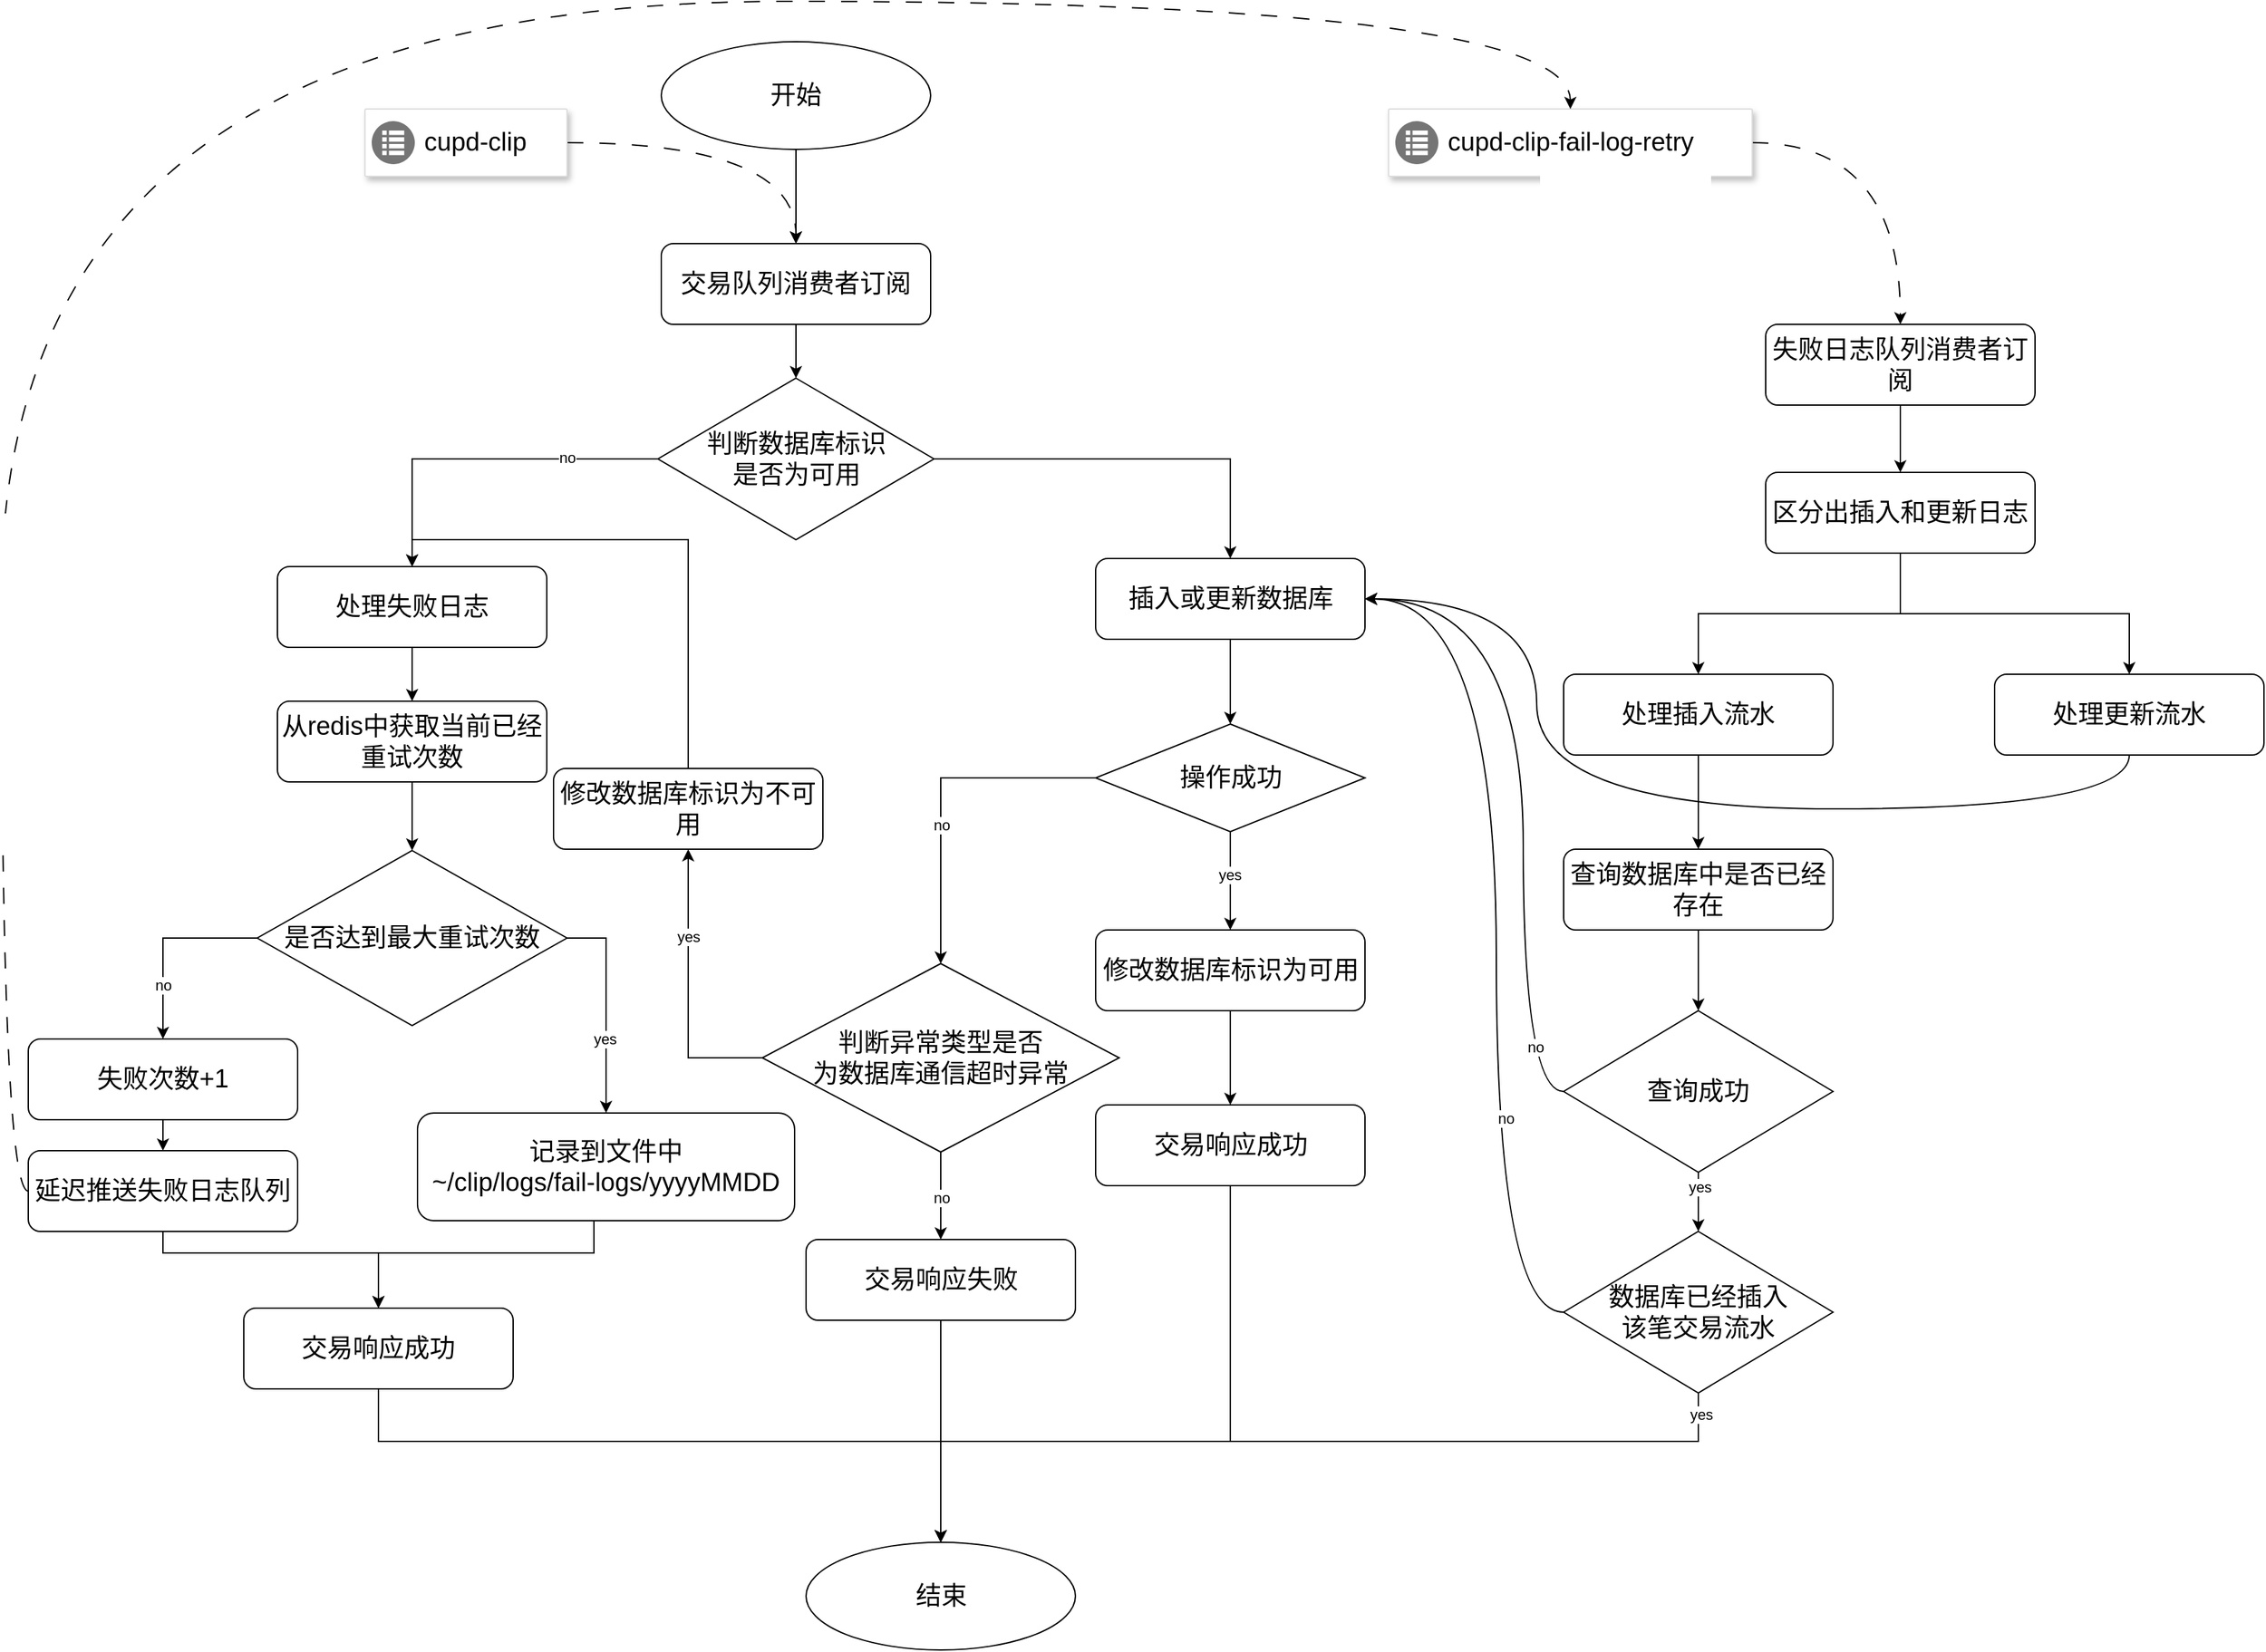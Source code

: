 <mxfile version="24.8.6">
  <diagram id="C5RBs43oDa-KdzZeNtuy" name="Page-1">
    <mxGraphModel dx="1615" dy="815" grid="1" gridSize="10" guides="1" tooltips="1" connect="1" arrows="1" fold="1" page="1" pageScale="1" pageWidth="3300" pageHeight="4681" math="0" shadow="0">
      <root>
        <mxCell id="WIyWlLk6GJQsqaUBKTNV-0" />
        <mxCell id="WIyWlLk6GJQsqaUBKTNV-1" parent="WIyWlLk6GJQsqaUBKTNV-0" />
        <mxCell id="zAj_Ilh3aJi94rQSx1cW-36" style="edgeStyle=orthogonalEdgeStyle;rounded=0;orthogonalLoop=1;jettySize=auto;html=1;exitX=1;exitY=0.5;exitDx=0;exitDy=0;curved=1;dashed=1;dashPattern=12 12;" parent="WIyWlLk6GJQsqaUBKTNV-1" source="zAj_Ilh3aJi94rQSx1cW-2" target="zAj_Ilh3aJi94rQSx1cW-8" edge="1">
          <mxGeometry relative="1" as="geometry" />
        </mxCell>
        <mxCell id="zAj_Ilh3aJi94rQSx1cW-2" value="" style="strokeColor=#dddddd;shadow=1;strokeWidth=1;rounded=1;absoluteArcSize=1;arcSize=2;fontSize=19;" parent="WIyWlLk6GJQsqaUBKTNV-1" vertex="1">
          <mxGeometry x="530" y="130" width="150" height="50" as="geometry" />
        </mxCell>
        <mxCell id="zAj_Ilh3aJi94rQSx1cW-3" value="cupd-clip" style="sketch=0;dashed=0;connectable=0;html=1;fillColor=#757575;strokeColor=none;shape=mxgraph.gcp2.task_queues;part=1;labelPosition=right;verticalLabelPosition=middle;align=left;verticalAlign=middle;spacingLeft=5;fontSize=19;" parent="zAj_Ilh3aJi94rQSx1cW-2" vertex="1">
          <mxGeometry y="0.5" width="32" height="32" relative="1" as="geometry">
            <mxPoint x="5" y="-16" as="offset" />
          </mxGeometry>
        </mxCell>
        <mxCell id="zAj_Ilh3aJi94rQSx1cW-51" style="edgeStyle=orthogonalEdgeStyle;rounded=0;orthogonalLoop=1;jettySize=auto;html=1;exitX=1;exitY=0.5;exitDx=0;exitDy=0;entryX=0.5;entryY=0;entryDx=0;entryDy=0;curved=1;dashed=1;dashPattern=12 12;" parent="WIyWlLk6GJQsqaUBKTNV-1" source="zAj_Ilh3aJi94rQSx1cW-4" target="zAj_Ilh3aJi94rQSx1cW-22" edge="1">
          <mxGeometry relative="1" as="geometry" />
        </mxCell>
        <mxCell id="zAj_Ilh3aJi94rQSx1cW-4" value="" style="strokeColor=#dddddd;shadow=1;strokeWidth=1;rounded=1;absoluteArcSize=1;arcSize=2;fontSize=19;" parent="WIyWlLk6GJQsqaUBKTNV-1" vertex="1">
          <mxGeometry x="1290" y="130" width="270" height="50" as="geometry" />
        </mxCell>
        <mxCell id="zAj_Ilh3aJi94rQSx1cW-5" value="cupd-clip-fail-log-retry" style="sketch=0;dashed=0;connectable=0;html=1;fillColor=#757575;strokeColor=none;shape=mxgraph.gcp2.task_queues;part=1;labelPosition=right;verticalLabelPosition=middle;align=left;verticalAlign=middle;spacingLeft=5;fontSize=19;" parent="zAj_Ilh3aJi94rQSx1cW-4" vertex="1">
          <mxGeometry y="0.5" width="32" height="32" relative="1" as="geometry">
            <mxPoint x="5" y="-16" as="offset" />
          </mxGeometry>
        </mxCell>
        <mxCell id="zAj_Ilh3aJi94rQSx1cW-37" style="edgeStyle=orthogonalEdgeStyle;rounded=0;orthogonalLoop=1;jettySize=auto;html=1;exitX=0.5;exitY=1;exitDx=0;exitDy=0;entryX=0.5;entryY=0;entryDx=0;entryDy=0;" parent="WIyWlLk6GJQsqaUBKTNV-1" source="zAj_Ilh3aJi94rQSx1cW-8" target="zAj_Ilh3aJi94rQSx1cW-9" edge="1">
          <mxGeometry relative="1" as="geometry" />
        </mxCell>
        <mxCell id="zAj_Ilh3aJi94rQSx1cW-8" value="交易队列消费者订阅" style="rounded=1;whiteSpace=wrap;html=1;fontSize=19;" parent="WIyWlLk6GJQsqaUBKTNV-1" vertex="1">
          <mxGeometry x="750" y="230" width="200" height="60" as="geometry" />
        </mxCell>
        <mxCell id="zAj_Ilh3aJi94rQSx1cW-92" style="edgeStyle=orthogonalEdgeStyle;rounded=0;orthogonalLoop=1;jettySize=auto;html=1;exitX=1;exitY=0.5;exitDx=0;exitDy=0;entryX=0.5;entryY=0;entryDx=0;entryDy=0;" parent="WIyWlLk6GJQsqaUBKTNV-1" source="zAj_Ilh3aJi94rQSx1cW-9" target="zAj_Ilh3aJi94rQSx1cW-12" edge="1">
          <mxGeometry relative="1" as="geometry" />
        </mxCell>
        <mxCell id="zAj_Ilh3aJi94rQSx1cW-93" style="edgeStyle=orthogonalEdgeStyle;rounded=0;orthogonalLoop=1;jettySize=auto;html=1;exitX=0;exitY=0.5;exitDx=0;exitDy=0;entryX=0.5;entryY=0;entryDx=0;entryDy=0;" parent="WIyWlLk6GJQsqaUBKTNV-1" source="zAj_Ilh3aJi94rQSx1cW-9" target="zAj_Ilh3aJi94rQSx1cW-15" edge="1">
          <mxGeometry relative="1" as="geometry" />
        </mxCell>
        <mxCell id="zAj_Ilh3aJi94rQSx1cW-96" value="no" style="edgeLabel;html=1;align=center;verticalAlign=middle;resizable=0;points=[];" parent="zAj_Ilh3aJi94rQSx1cW-93" vertex="1" connectable="0">
          <mxGeometry x="-0.489" y="-1" relative="1" as="geometry">
            <mxPoint x="-1" as="offset" />
          </mxGeometry>
        </mxCell>
        <mxCell id="zAj_Ilh3aJi94rQSx1cW-9" value="判断数据库标识&lt;div&gt;是否为可用&lt;/div&gt;" style="rhombus;whiteSpace=wrap;html=1;fontSize=19;" parent="WIyWlLk6GJQsqaUBKTNV-1" vertex="1">
          <mxGeometry x="747.5" y="330" width="205" height="120" as="geometry" />
        </mxCell>
        <mxCell id="zAj_Ilh3aJi94rQSx1cW-39" style="edgeStyle=orthogonalEdgeStyle;rounded=0;orthogonalLoop=1;jettySize=auto;html=1;exitX=0.5;exitY=1;exitDx=0;exitDy=0;entryX=0.5;entryY=0;entryDx=0;entryDy=0;" parent="WIyWlLk6GJQsqaUBKTNV-1" source="zAj_Ilh3aJi94rQSx1cW-12" target="zAj_Ilh3aJi94rQSx1cW-13" edge="1">
          <mxGeometry relative="1" as="geometry" />
        </mxCell>
        <mxCell id="zAj_Ilh3aJi94rQSx1cW-12" value="插入或更新数据库" style="rounded=1;whiteSpace=wrap;html=1;fontSize=19;" parent="WIyWlLk6GJQsqaUBKTNV-1" vertex="1">
          <mxGeometry x="1072.5" y="464" width="200" height="60" as="geometry" />
        </mxCell>
        <mxCell id="zAj_Ilh3aJi94rQSx1cW-40" style="edgeStyle=orthogonalEdgeStyle;rounded=0;orthogonalLoop=1;jettySize=auto;html=1;exitX=0;exitY=0.5;exitDx=0;exitDy=0;entryX=0.5;entryY=0;entryDx=0;entryDy=0;" parent="WIyWlLk6GJQsqaUBKTNV-1" source="zAj_Ilh3aJi94rQSx1cW-13" target="zAj_Ilh3aJi94rQSx1cW-18" edge="1">
          <mxGeometry relative="1" as="geometry" />
        </mxCell>
        <mxCell id="zAj_Ilh3aJi94rQSx1cW-89" value="no" style="edgeLabel;html=1;align=center;verticalAlign=middle;resizable=0;points=[];" parent="zAj_Ilh3aJi94rQSx1cW-40" vertex="1" connectable="0">
          <mxGeometry x="0.249" relative="1" as="geometry">
            <mxPoint y="-8" as="offset" />
          </mxGeometry>
        </mxCell>
        <mxCell id="eQd08LhfjoflD8uyfOJc-4" style="edgeStyle=orthogonalEdgeStyle;rounded=0;orthogonalLoop=1;jettySize=auto;html=1;exitX=0.5;exitY=1;exitDx=0;exitDy=0;entryX=0.5;entryY=0;entryDx=0;entryDy=0;" edge="1" parent="WIyWlLk6GJQsqaUBKTNV-1" source="zAj_Ilh3aJi94rQSx1cW-13" target="zAj_Ilh3aJi94rQSx1cW-77">
          <mxGeometry relative="1" as="geometry" />
        </mxCell>
        <mxCell id="eQd08LhfjoflD8uyfOJc-25" value="yes" style="edgeLabel;html=1;align=center;verticalAlign=middle;resizable=0;points=[];" vertex="1" connectable="0" parent="eQd08LhfjoflD8uyfOJc-4">
          <mxGeometry x="-0.137" y="-1" relative="1" as="geometry">
            <mxPoint as="offset" />
          </mxGeometry>
        </mxCell>
        <mxCell id="zAj_Ilh3aJi94rQSx1cW-13" value="操作成功" style="rhombus;whiteSpace=wrap;html=1;fontSize=19;" parent="WIyWlLk6GJQsqaUBKTNV-1" vertex="1">
          <mxGeometry x="1072.5" y="587" width="200" height="80" as="geometry" />
        </mxCell>
        <mxCell id="zAj_Ilh3aJi94rQSx1cW-95" style="edgeStyle=orthogonalEdgeStyle;rounded=0;orthogonalLoop=1;jettySize=auto;html=1;exitX=0.5;exitY=0;exitDx=0;exitDy=0;entryX=0.5;entryY=0;entryDx=0;entryDy=0;" parent="WIyWlLk6GJQsqaUBKTNV-1" source="zAj_Ilh3aJi94rQSx1cW-14" target="zAj_Ilh3aJi94rQSx1cW-15" edge="1">
          <mxGeometry relative="1" as="geometry" />
        </mxCell>
        <mxCell id="zAj_Ilh3aJi94rQSx1cW-14" value="修改数据库标识为不可用" style="rounded=1;whiteSpace=wrap;html=1;fontSize=19;" parent="WIyWlLk6GJQsqaUBKTNV-1" vertex="1">
          <mxGeometry x="670" y="620" width="200" height="60" as="geometry" />
        </mxCell>
        <mxCell id="zAj_Ilh3aJi94rQSx1cW-43" style="edgeStyle=orthogonalEdgeStyle;rounded=0;orthogonalLoop=1;jettySize=auto;html=1;exitX=0.5;exitY=1;exitDx=0;exitDy=0;entryX=0.5;entryY=0;entryDx=0;entryDy=0;" parent="WIyWlLk6GJQsqaUBKTNV-1" source="zAj_Ilh3aJi94rQSx1cW-15" target="zAj_Ilh3aJi94rQSx1cW-16" edge="1">
          <mxGeometry relative="1" as="geometry" />
        </mxCell>
        <mxCell id="zAj_Ilh3aJi94rQSx1cW-15" value="处理失败日志" style="rounded=1;whiteSpace=wrap;html=1;fontSize=19;" parent="WIyWlLk6GJQsqaUBKTNV-1" vertex="1">
          <mxGeometry x="465" y="470" width="200" height="60" as="geometry" />
        </mxCell>
        <mxCell id="zAj_Ilh3aJi94rQSx1cW-44" style="edgeStyle=orthogonalEdgeStyle;rounded=0;orthogonalLoop=1;jettySize=auto;html=1;exitX=0.5;exitY=1;exitDx=0;exitDy=0;entryX=0.5;entryY=0;entryDx=0;entryDy=0;" parent="WIyWlLk6GJQsqaUBKTNV-1" source="zAj_Ilh3aJi94rQSx1cW-16" target="zAj_Ilh3aJi94rQSx1cW-30" edge="1">
          <mxGeometry relative="1" as="geometry" />
        </mxCell>
        <mxCell id="zAj_Ilh3aJi94rQSx1cW-16" value="从redis中获取当前已经重试次数" style="rounded=1;whiteSpace=wrap;html=1;fontSize=19;" parent="WIyWlLk6GJQsqaUBKTNV-1" vertex="1">
          <mxGeometry x="465" y="570" width="200" height="60" as="geometry" />
        </mxCell>
        <mxCell id="zAj_Ilh3aJi94rQSx1cW-60" style="edgeStyle=orthogonalEdgeStyle;rounded=0;orthogonalLoop=1;jettySize=auto;html=1;exitX=0.5;exitY=1;exitDx=0;exitDy=0;entryX=0.5;entryY=0;entryDx=0;entryDy=0;" parent="WIyWlLk6GJQsqaUBKTNV-1" source="zAj_Ilh3aJi94rQSx1cW-17" target="zAj_Ilh3aJi94rQSx1cW-32" edge="1">
          <mxGeometry relative="1" as="geometry" />
        </mxCell>
        <mxCell id="zAj_Ilh3aJi94rQSx1cW-124" value="yes" style="edgeLabel;html=1;align=center;verticalAlign=middle;resizable=0;points=[];" parent="zAj_Ilh3aJi94rQSx1cW-60" vertex="1" connectable="0">
          <mxGeometry x="-0.532" y="1" relative="1" as="geometry">
            <mxPoint as="offset" />
          </mxGeometry>
        </mxCell>
        <mxCell id="zAj_Ilh3aJi94rQSx1cW-122" style="edgeStyle=orthogonalEdgeStyle;rounded=0;orthogonalLoop=1;jettySize=auto;html=1;exitX=0;exitY=0.5;exitDx=0;exitDy=0;entryX=1;entryY=0.5;entryDx=0;entryDy=0;curved=1;" parent="WIyWlLk6GJQsqaUBKTNV-1" source="zAj_Ilh3aJi94rQSx1cW-17" target="zAj_Ilh3aJi94rQSx1cW-12" edge="1">
          <mxGeometry relative="1" as="geometry">
            <Array as="points">
              <mxPoint x="1390" y="860" />
              <mxPoint x="1390" y="494" />
            </Array>
          </mxGeometry>
        </mxCell>
        <mxCell id="zAj_Ilh3aJi94rQSx1cW-123" value="no" style="edgeLabel;html=1;align=center;verticalAlign=middle;resizable=0;points=[];" parent="zAj_Ilh3aJi94rQSx1cW-122" vertex="1" connectable="0">
          <mxGeometry x="-0.754" y="-9" relative="1" as="geometry">
            <mxPoint as="offset" />
          </mxGeometry>
        </mxCell>
        <mxCell id="zAj_Ilh3aJi94rQSx1cW-17" value="查询成功" style="rhombus;whiteSpace=wrap;html=1;fontSize=19;" parent="WIyWlLk6GJQsqaUBKTNV-1" vertex="1">
          <mxGeometry x="1420" y="800" width="200" height="120" as="geometry" />
        </mxCell>
        <mxCell id="zAj_Ilh3aJi94rQSx1cW-94" style="edgeStyle=orthogonalEdgeStyle;rounded=0;orthogonalLoop=1;jettySize=auto;html=1;exitX=0;exitY=0.5;exitDx=0;exitDy=0;entryX=0.5;entryY=1;entryDx=0;entryDy=0;" parent="WIyWlLk6GJQsqaUBKTNV-1" source="zAj_Ilh3aJi94rQSx1cW-18" target="zAj_Ilh3aJi94rQSx1cW-14" edge="1">
          <mxGeometry relative="1" as="geometry" />
        </mxCell>
        <mxCell id="zAj_Ilh3aJi94rQSx1cW-126" value="yes" style="edgeLabel;html=1;align=center;verticalAlign=middle;resizable=0;points=[];" parent="zAj_Ilh3aJi94rQSx1cW-94" vertex="1" connectable="0">
          <mxGeometry x="0.106" relative="1" as="geometry">
            <mxPoint y="-29" as="offset" />
          </mxGeometry>
        </mxCell>
        <mxCell id="eQd08LhfjoflD8uyfOJc-11" style="edgeStyle=orthogonalEdgeStyle;rounded=0;orthogonalLoop=1;jettySize=auto;html=1;exitX=0.5;exitY=1;exitDx=0;exitDy=0;entryX=0.5;entryY=0;entryDx=0;entryDy=0;" edge="1" parent="WIyWlLk6GJQsqaUBKTNV-1" source="zAj_Ilh3aJi94rQSx1cW-18" target="eQd08LhfjoflD8uyfOJc-10">
          <mxGeometry relative="1" as="geometry" />
        </mxCell>
        <mxCell id="eQd08LhfjoflD8uyfOJc-14" value="no" style="edgeLabel;html=1;align=center;verticalAlign=middle;resizable=0;points=[];" vertex="1" connectable="0" parent="eQd08LhfjoflD8uyfOJc-11">
          <mxGeometry x="0.061" relative="1" as="geometry">
            <mxPoint y="-1" as="offset" />
          </mxGeometry>
        </mxCell>
        <mxCell id="zAj_Ilh3aJi94rQSx1cW-18" value="判断异常类型是否&lt;div&gt;&lt;span style=&quot;background-color: initial;&quot;&gt;为数据库通信超时异常&lt;/span&gt;&lt;/div&gt;" style="rhombus;whiteSpace=wrap;html=1;fontSize=19;" parent="WIyWlLk6GJQsqaUBKTNV-1" vertex="1">
          <mxGeometry x="825" y="765" width="265" height="140" as="geometry" />
        </mxCell>
        <mxCell id="eQd08LhfjoflD8uyfOJc-17" style="edgeStyle=orthogonalEdgeStyle;rounded=0;orthogonalLoop=1;jettySize=auto;html=1;exitX=0.5;exitY=1;exitDx=0;exitDy=0;entryX=0.5;entryY=0;entryDx=0;entryDy=0;" edge="1" parent="WIyWlLk6GJQsqaUBKTNV-1" target="eQd08LhfjoflD8uyfOJc-15">
          <mxGeometry relative="1" as="geometry">
            <mxPoint x="700" y="945" as="sourcePoint" />
            <mxPoint x="540" y="1010" as="targetPoint" />
            <Array as="points">
              <mxPoint x="700" y="980" />
              <mxPoint x="540" y="980" />
            </Array>
          </mxGeometry>
        </mxCell>
        <mxCell id="zAj_Ilh3aJi94rQSx1cW-19" value="记录到文件中&lt;div&gt;~/clip/logs/fail-logs/yyyyMMDD&lt;/div&gt;" style="rounded=1;whiteSpace=wrap;html=1;fontSize=19;" parent="WIyWlLk6GJQsqaUBKTNV-1" vertex="1">
          <mxGeometry x="569" y="876" width="280" height="80" as="geometry" />
        </mxCell>
        <mxCell id="zAj_Ilh3aJi94rQSx1cW-114" style="edgeStyle=orthogonalEdgeStyle;rounded=0;orthogonalLoop=1;jettySize=auto;html=1;exitX=0;exitY=0.5;exitDx=0;exitDy=0;entryX=0.5;entryY=0;entryDx=0;entryDy=0;curved=1;dashed=1;dashPattern=12 12;" parent="WIyWlLk6GJQsqaUBKTNV-1" source="zAj_Ilh3aJi94rQSx1cW-20" target="zAj_Ilh3aJi94rQSx1cW-4" edge="1">
          <mxGeometry relative="1" as="geometry">
            <Array as="points">
              <mxPoint x="260" y="934" />
              <mxPoint x="260" y="50" />
              <mxPoint x="1425" y="50" />
            </Array>
          </mxGeometry>
        </mxCell>
        <mxCell id="eQd08LhfjoflD8uyfOJc-18" style="edgeStyle=orthogonalEdgeStyle;rounded=0;orthogonalLoop=1;jettySize=auto;html=1;exitX=0.5;exitY=1;exitDx=0;exitDy=0;entryX=0.5;entryY=0;entryDx=0;entryDy=0;" edge="1" parent="WIyWlLk6GJQsqaUBKTNV-1" source="zAj_Ilh3aJi94rQSx1cW-20" target="eQd08LhfjoflD8uyfOJc-15">
          <mxGeometry relative="1" as="geometry">
            <Array as="points">
              <mxPoint x="380" y="980" />
              <mxPoint x="540" y="980" />
            </Array>
          </mxGeometry>
        </mxCell>
        <mxCell id="zAj_Ilh3aJi94rQSx1cW-20" value="延迟推送失败日志队列" style="rounded=1;whiteSpace=wrap;html=1;fontSize=19;" parent="WIyWlLk6GJQsqaUBKTNV-1" vertex="1">
          <mxGeometry x="280" y="904" width="200" height="60" as="geometry" />
        </mxCell>
        <mxCell id="zAj_Ilh3aJi94rQSx1cW-21" value="结束" style="ellipse;whiteSpace=wrap;html=1;fontSize=19;" parent="WIyWlLk6GJQsqaUBKTNV-1" vertex="1">
          <mxGeometry x="857.5" y="1195" width="200" height="80" as="geometry" />
        </mxCell>
        <mxCell id="zAj_Ilh3aJi94rQSx1cW-52" style="edgeStyle=orthogonalEdgeStyle;rounded=0;orthogonalLoop=1;jettySize=auto;html=1;exitX=0.5;exitY=1;exitDx=0;exitDy=0;entryX=0.5;entryY=0;entryDx=0;entryDy=0;" parent="WIyWlLk6GJQsqaUBKTNV-1" source="zAj_Ilh3aJi94rQSx1cW-22" target="zAj_Ilh3aJi94rQSx1cW-23" edge="1">
          <mxGeometry relative="1" as="geometry" />
        </mxCell>
        <mxCell id="zAj_Ilh3aJi94rQSx1cW-22" value="失败日志队列消费者订阅" style="rounded=1;whiteSpace=wrap;html=1;fontSize=19;" parent="WIyWlLk6GJQsqaUBKTNV-1" vertex="1">
          <mxGeometry x="1570" y="290" width="200" height="60" as="geometry" />
        </mxCell>
        <mxCell id="zAj_Ilh3aJi94rQSx1cW-54" style="edgeStyle=orthogonalEdgeStyle;rounded=0;orthogonalLoop=1;jettySize=auto;html=1;exitX=0.5;exitY=1;exitDx=0;exitDy=0;entryX=0.5;entryY=0;entryDx=0;entryDy=0;" parent="WIyWlLk6GJQsqaUBKTNV-1" source="zAj_Ilh3aJi94rQSx1cW-23" target="zAj_Ilh3aJi94rQSx1cW-25" edge="1">
          <mxGeometry relative="1" as="geometry" />
        </mxCell>
        <mxCell id="zAj_Ilh3aJi94rQSx1cW-55" style="edgeStyle=orthogonalEdgeStyle;rounded=0;orthogonalLoop=1;jettySize=auto;html=1;exitX=0.5;exitY=1;exitDx=0;exitDy=0;entryX=0.5;entryY=0;entryDx=0;entryDy=0;" parent="WIyWlLk6GJQsqaUBKTNV-1" source="zAj_Ilh3aJi94rQSx1cW-23" target="zAj_Ilh3aJi94rQSx1cW-27" edge="1">
          <mxGeometry relative="1" as="geometry" />
        </mxCell>
        <mxCell id="zAj_Ilh3aJi94rQSx1cW-23" value="区分出插入和更新日志" style="rounded=1;whiteSpace=wrap;html=1;fontSize=19;" parent="WIyWlLk6GJQsqaUBKTNV-1" vertex="1">
          <mxGeometry x="1570" y="400" width="200" height="60" as="geometry" />
        </mxCell>
        <mxCell id="zAj_Ilh3aJi94rQSx1cW-56" style="edgeStyle=orthogonalEdgeStyle;rounded=0;orthogonalLoop=1;jettySize=auto;html=1;exitX=0.5;exitY=1;exitDx=0;exitDy=0;entryX=0.5;entryY=0;entryDx=0;entryDy=0;" parent="WIyWlLk6GJQsqaUBKTNV-1" source="zAj_Ilh3aJi94rQSx1cW-25" target="zAj_Ilh3aJi94rQSx1cW-28" edge="1">
          <mxGeometry relative="1" as="geometry" />
        </mxCell>
        <mxCell id="zAj_Ilh3aJi94rQSx1cW-25" value="处理插入流水" style="rounded=1;whiteSpace=wrap;html=1;fontSize=19;" parent="WIyWlLk6GJQsqaUBKTNV-1" vertex="1">
          <mxGeometry x="1420" y="550" width="200" height="60" as="geometry" />
        </mxCell>
        <mxCell id="zAj_Ilh3aJi94rQSx1cW-102" style="edgeStyle=orthogonalEdgeStyle;rounded=0;orthogonalLoop=1;jettySize=auto;html=1;exitX=0.5;exitY=1;exitDx=0;exitDy=0;entryX=1;entryY=0.5;entryDx=0;entryDy=0;curved=1;" parent="WIyWlLk6GJQsqaUBKTNV-1" source="zAj_Ilh3aJi94rQSx1cW-27" target="zAj_Ilh3aJi94rQSx1cW-12" edge="1">
          <mxGeometry relative="1" as="geometry">
            <Array as="points">
              <mxPoint x="1840" y="650" />
              <mxPoint x="1400" y="650" />
              <mxPoint x="1400" y="494" />
            </Array>
          </mxGeometry>
        </mxCell>
        <mxCell id="zAj_Ilh3aJi94rQSx1cW-27" value="处理更新流水" style="rounded=1;whiteSpace=wrap;html=1;fontSize=19;" parent="WIyWlLk6GJQsqaUBKTNV-1" vertex="1">
          <mxGeometry x="1740" y="550" width="200" height="60" as="geometry" />
        </mxCell>
        <mxCell id="zAj_Ilh3aJi94rQSx1cW-58" style="edgeStyle=orthogonalEdgeStyle;rounded=0;orthogonalLoop=1;jettySize=auto;html=1;exitX=0.5;exitY=1;exitDx=0;exitDy=0;entryX=0.5;entryY=0;entryDx=0;entryDy=0;" parent="WIyWlLk6GJQsqaUBKTNV-1" source="zAj_Ilh3aJi94rQSx1cW-28" target="zAj_Ilh3aJi94rQSx1cW-17" edge="1">
          <mxGeometry relative="1" as="geometry" />
        </mxCell>
        <mxCell id="zAj_Ilh3aJi94rQSx1cW-28" value="查询数据库中是否已经存在" style="rounded=1;whiteSpace=wrap;html=1;fontSize=19;" parent="WIyWlLk6GJQsqaUBKTNV-1" vertex="1">
          <mxGeometry x="1420" y="680" width="200" height="60" as="geometry" />
        </mxCell>
        <mxCell id="zAj_Ilh3aJi94rQSx1cW-97" style="edgeStyle=orthogonalEdgeStyle;rounded=0;orthogonalLoop=1;jettySize=auto;html=1;exitX=1;exitY=0.5;exitDx=0;exitDy=0;" parent="WIyWlLk6GJQsqaUBKTNV-1" source="zAj_Ilh3aJi94rQSx1cW-30" target="zAj_Ilh3aJi94rQSx1cW-19" edge="1">
          <mxGeometry relative="1" as="geometry" />
        </mxCell>
        <mxCell id="zAj_Ilh3aJi94rQSx1cW-118" value="yes" style="edgeLabel;html=1;align=center;verticalAlign=middle;resizable=0;points=[];" parent="zAj_Ilh3aJi94rQSx1cW-97" vertex="1" connectable="0">
          <mxGeometry x="0.027" y="-1" relative="1" as="geometry">
            <mxPoint y="22" as="offset" />
          </mxGeometry>
        </mxCell>
        <mxCell id="zAj_Ilh3aJi94rQSx1cW-128" style="edgeStyle=orthogonalEdgeStyle;rounded=0;orthogonalLoop=1;jettySize=auto;html=1;exitX=0;exitY=0.5;exitDx=0;exitDy=0;" parent="WIyWlLk6GJQsqaUBKTNV-1" source="zAj_Ilh3aJi94rQSx1cW-30" target="zAj_Ilh3aJi94rQSx1cW-127" edge="1">
          <mxGeometry relative="1" as="geometry" />
        </mxCell>
        <mxCell id="zAj_Ilh3aJi94rQSx1cW-130" value="no" style="edgeLabel;html=1;align=center;verticalAlign=middle;resizable=0;points=[];" parent="zAj_Ilh3aJi94rQSx1cW-128" vertex="1" connectable="0">
          <mxGeometry x="0.453" relative="1" as="geometry">
            <mxPoint y="-1" as="offset" />
          </mxGeometry>
        </mxCell>
        <mxCell id="zAj_Ilh3aJi94rQSx1cW-30" value="是否达到最大重试次数" style="rhombus;whiteSpace=wrap;html=1;fontSize=19;" parent="WIyWlLk6GJQsqaUBKTNV-1" vertex="1">
          <mxGeometry x="450" y="681" width="230" height="130" as="geometry" />
        </mxCell>
        <mxCell id="zAj_Ilh3aJi94rQSx1cW-70" style="edgeStyle=orthogonalEdgeStyle;rounded=0;orthogonalLoop=1;jettySize=auto;html=1;exitX=0.5;exitY=1;exitDx=0;exitDy=0;entryX=0.5;entryY=0;entryDx=0;entryDy=0;" parent="WIyWlLk6GJQsqaUBKTNV-1" source="zAj_Ilh3aJi94rQSx1cW-32" target="zAj_Ilh3aJi94rQSx1cW-21" edge="1">
          <mxGeometry relative="1" as="geometry">
            <mxPoint x="990" y="1240" as="targetPoint" />
            <Array as="points">
              <mxPoint x="1520" y="1120" />
              <mxPoint x="958" y="1120" />
            </Array>
          </mxGeometry>
        </mxCell>
        <mxCell id="zAj_Ilh3aJi94rQSx1cW-71" value="yes" style="edgeLabel;html=1;align=center;verticalAlign=middle;resizable=0;points=[];" parent="zAj_Ilh3aJi94rQSx1cW-70" vertex="1" connectable="0">
          <mxGeometry x="-0.909" y="2" relative="1" as="geometry">
            <mxPoint y="-15" as="offset" />
          </mxGeometry>
        </mxCell>
        <mxCell id="zAj_Ilh3aJi94rQSx1cW-100" style="edgeStyle=orthogonalEdgeStyle;rounded=0;orthogonalLoop=1;jettySize=auto;html=1;exitX=0;exitY=0.5;exitDx=0;exitDy=0;entryX=1;entryY=0.5;entryDx=0;entryDy=0;curved=1;" parent="WIyWlLk6GJQsqaUBKTNV-1" source="zAj_Ilh3aJi94rQSx1cW-32" target="zAj_Ilh3aJi94rQSx1cW-12" edge="1">
          <mxGeometry relative="1" as="geometry">
            <Array as="points">
              <mxPoint x="1370" y="1024" />
              <mxPoint x="1370" y="494" />
            </Array>
          </mxGeometry>
        </mxCell>
        <mxCell id="zAj_Ilh3aJi94rQSx1cW-103" value="no" style="edgeLabel;html=1;align=center;verticalAlign=middle;resizable=0;points=[];" parent="zAj_Ilh3aJi94rQSx1cW-100" vertex="1" connectable="0">
          <mxGeometry x="-0.425" y="-7" relative="1" as="geometry">
            <mxPoint y="1" as="offset" />
          </mxGeometry>
        </mxCell>
        <mxCell id="zAj_Ilh3aJi94rQSx1cW-32" value="数据库已经插入&lt;div&gt;该笔交易流水&lt;/div&gt;" style="rhombus;whiteSpace=wrap;html=1;fontSize=19;" parent="WIyWlLk6GJQsqaUBKTNV-1" vertex="1">
          <mxGeometry x="1420" y="964" width="200" height="120" as="geometry" />
        </mxCell>
        <mxCell id="eQd08LhfjoflD8uyfOJc-7" style="edgeStyle=orthogonalEdgeStyle;rounded=0;orthogonalLoop=1;jettySize=auto;html=1;exitX=0.5;exitY=1;exitDx=0;exitDy=0;entryX=0.5;entryY=0;entryDx=0;entryDy=0;" edge="1" parent="WIyWlLk6GJQsqaUBKTNV-1" source="zAj_Ilh3aJi94rQSx1cW-77" target="eQd08LhfjoflD8uyfOJc-6">
          <mxGeometry relative="1" as="geometry" />
        </mxCell>
        <mxCell id="zAj_Ilh3aJi94rQSx1cW-77" value="修改数据库标识为可用" style="rounded=1;whiteSpace=wrap;html=1;fontSize=19;" parent="WIyWlLk6GJQsqaUBKTNV-1" vertex="1">
          <mxGeometry x="1072.5" y="740" width="200" height="60" as="geometry" />
        </mxCell>
        <mxCell id="zAj_Ilh3aJi94rQSx1cW-129" style="edgeStyle=orthogonalEdgeStyle;rounded=0;orthogonalLoop=1;jettySize=auto;html=1;exitX=0.5;exitY=1;exitDx=0;exitDy=0;entryX=0.5;entryY=0;entryDx=0;entryDy=0;" parent="WIyWlLk6GJQsqaUBKTNV-1" source="zAj_Ilh3aJi94rQSx1cW-127" target="zAj_Ilh3aJi94rQSx1cW-20" edge="1">
          <mxGeometry relative="1" as="geometry" />
        </mxCell>
        <mxCell id="zAj_Ilh3aJi94rQSx1cW-127" value="失败次数+1" style="rounded=1;whiteSpace=wrap;html=1;fontSize=19;" parent="WIyWlLk6GJQsqaUBKTNV-1" vertex="1">
          <mxGeometry x="280" y="821" width="200" height="60" as="geometry" />
        </mxCell>
        <mxCell id="eQd08LhfjoflD8uyfOJc-8" style="edgeStyle=orthogonalEdgeStyle;rounded=0;orthogonalLoop=1;jettySize=auto;html=1;exitX=0.5;exitY=1;exitDx=0;exitDy=0;entryX=0.5;entryY=0;entryDx=0;entryDy=0;" edge="1" parent="WIyWlLk6GJQsqaUBKTNV-1" source="eQd08LhfjoflD8uyfOJc-6" target="zAj_Ilh3aJi94rQSx1cW-21">
          <mxGeometry relative="1" as="geometry">
            <Array as="points">
              <mxPoint x="1173" y="1120" />
              <mxPoint x="958" y="1120" />
            </Array>
          </mxGeometry>
        </mxCell>
        <mxCell id="eQd08LhfjoflD8uyfOJc-6" value="交易响应成功" style="rounded=1;whiteSpace=wrap;html=1;fontSize=19;" vertex="1" parent="WIyWlLk6GJQsqaUBKTNV-1">
          <mxGeometry x="1072.5" y="870" width="200" height="60" as="geometry" />
        </mxCell>
        <mxCell id="eQd08LhfjoflD8uyfOJc-12" style="edgeStyle=orthogonalEdgeStyle;rounded=0;orthogonalLoop=1;jettySize=auto;html=1;exitX=0.5;exitY=1;exitDx=0;exitDy=0;entryX=0.5;entryY=0;entryDx=0;entryDy=0;" edge="1" parent="WIyWlLk6GJQsqaUBKTNV-1" source="eQd08LhfjoflD8uyfOJc-10" target="zAj_Ilh3aJi94rQSx1cW-21">
          <mxGeometry relative="1" as="geometry" />
        </mxCell>
        <mxCell id="eQd08LhfjoflD8uyfOJc-10" value="交易响应失败" style="rounded=1;whiteSpace=wrap;html=1;fontSize=19;" vertex="1" parent="WIyWlLk6GJQsqaUBKTNV-1">
          <mxGeometry x="857.5" y="970" width="200" height="60" as="geometry" />
        </mxCell>
        <mxCell id="eQd08LhfjoflD8uyfOJc-19" style="edgeStyle=orthogonalEdgeStyle;rounded=0;orthogonalLoop=1;jettySize=auto;html=1;exitX=0.5;exitY=1;exitDx=0;exitDy=0;entryX=0.5;entryY=0;entryDx=0;entryDy=0;" edge="1" parent="WIyWlLk6GJQsqaUBKTNV-1" source="eQd08LhfjoflD8uyfOJc-15" target="zAj_Ilh3aJi94rQSx1cW-21">
          <mxGeometry relative="1" as="geometry">
            <Array as="points">
              <mxPoint x="540" y="1120" />
              <mxPoint x="958" y="1120" />
            </Array>
          </mxGeometry>
        </mxCell>
        <mxCell id="eQd08LhfjoflD8uyfOJc-15" value="交易响应成功" style="rounded=1;whiteSpace=wrap;html=1;fontSize=19;" vertex="1" parent="WIyWlLk6GJQsqaUBKTNV-1">
          <mxGeometry x="440" y="1021" width="200" height="60" as="geometry" />
        </mxCell>
        <mxCell id="eQd08LhfjoflD8uyfOJc-23" style="edgeStyle=orthogonalEdgeStyle;rounded=0;orthogonalLoop=1;jettySize=auto;html=1;exitX=0.5;exitY=1;exitDx=0;exitDy=0;entryX=0.5;entryY=0;entryDx=0;entryDy=0;" edge="1" parent="WIyWlLk6GJQsqaUBKTNV-1" source="eQd08LhfjoflD8uyfOJc-22" target="zAj_Ilh3aJi94rQSx1cW-8">
          <mxGeometry relative="1" as="geometry" />
        </mxCell>
        <mxCell id="eQd08LhfjoflD8uyfOJc-22" value="开始" style="ellipse;whiteSpace=wrap;html=1;fontSize=19;" vertex="1" parent="WIyWlLk6GJQsqaUBKTNV-1">
          <mxGeometry x="750" y="80" width="200" height="80" as="geometry" />
        </mxCell>
      </root>
    </mxGraphModel>
  </diagram>
</mxfile>
